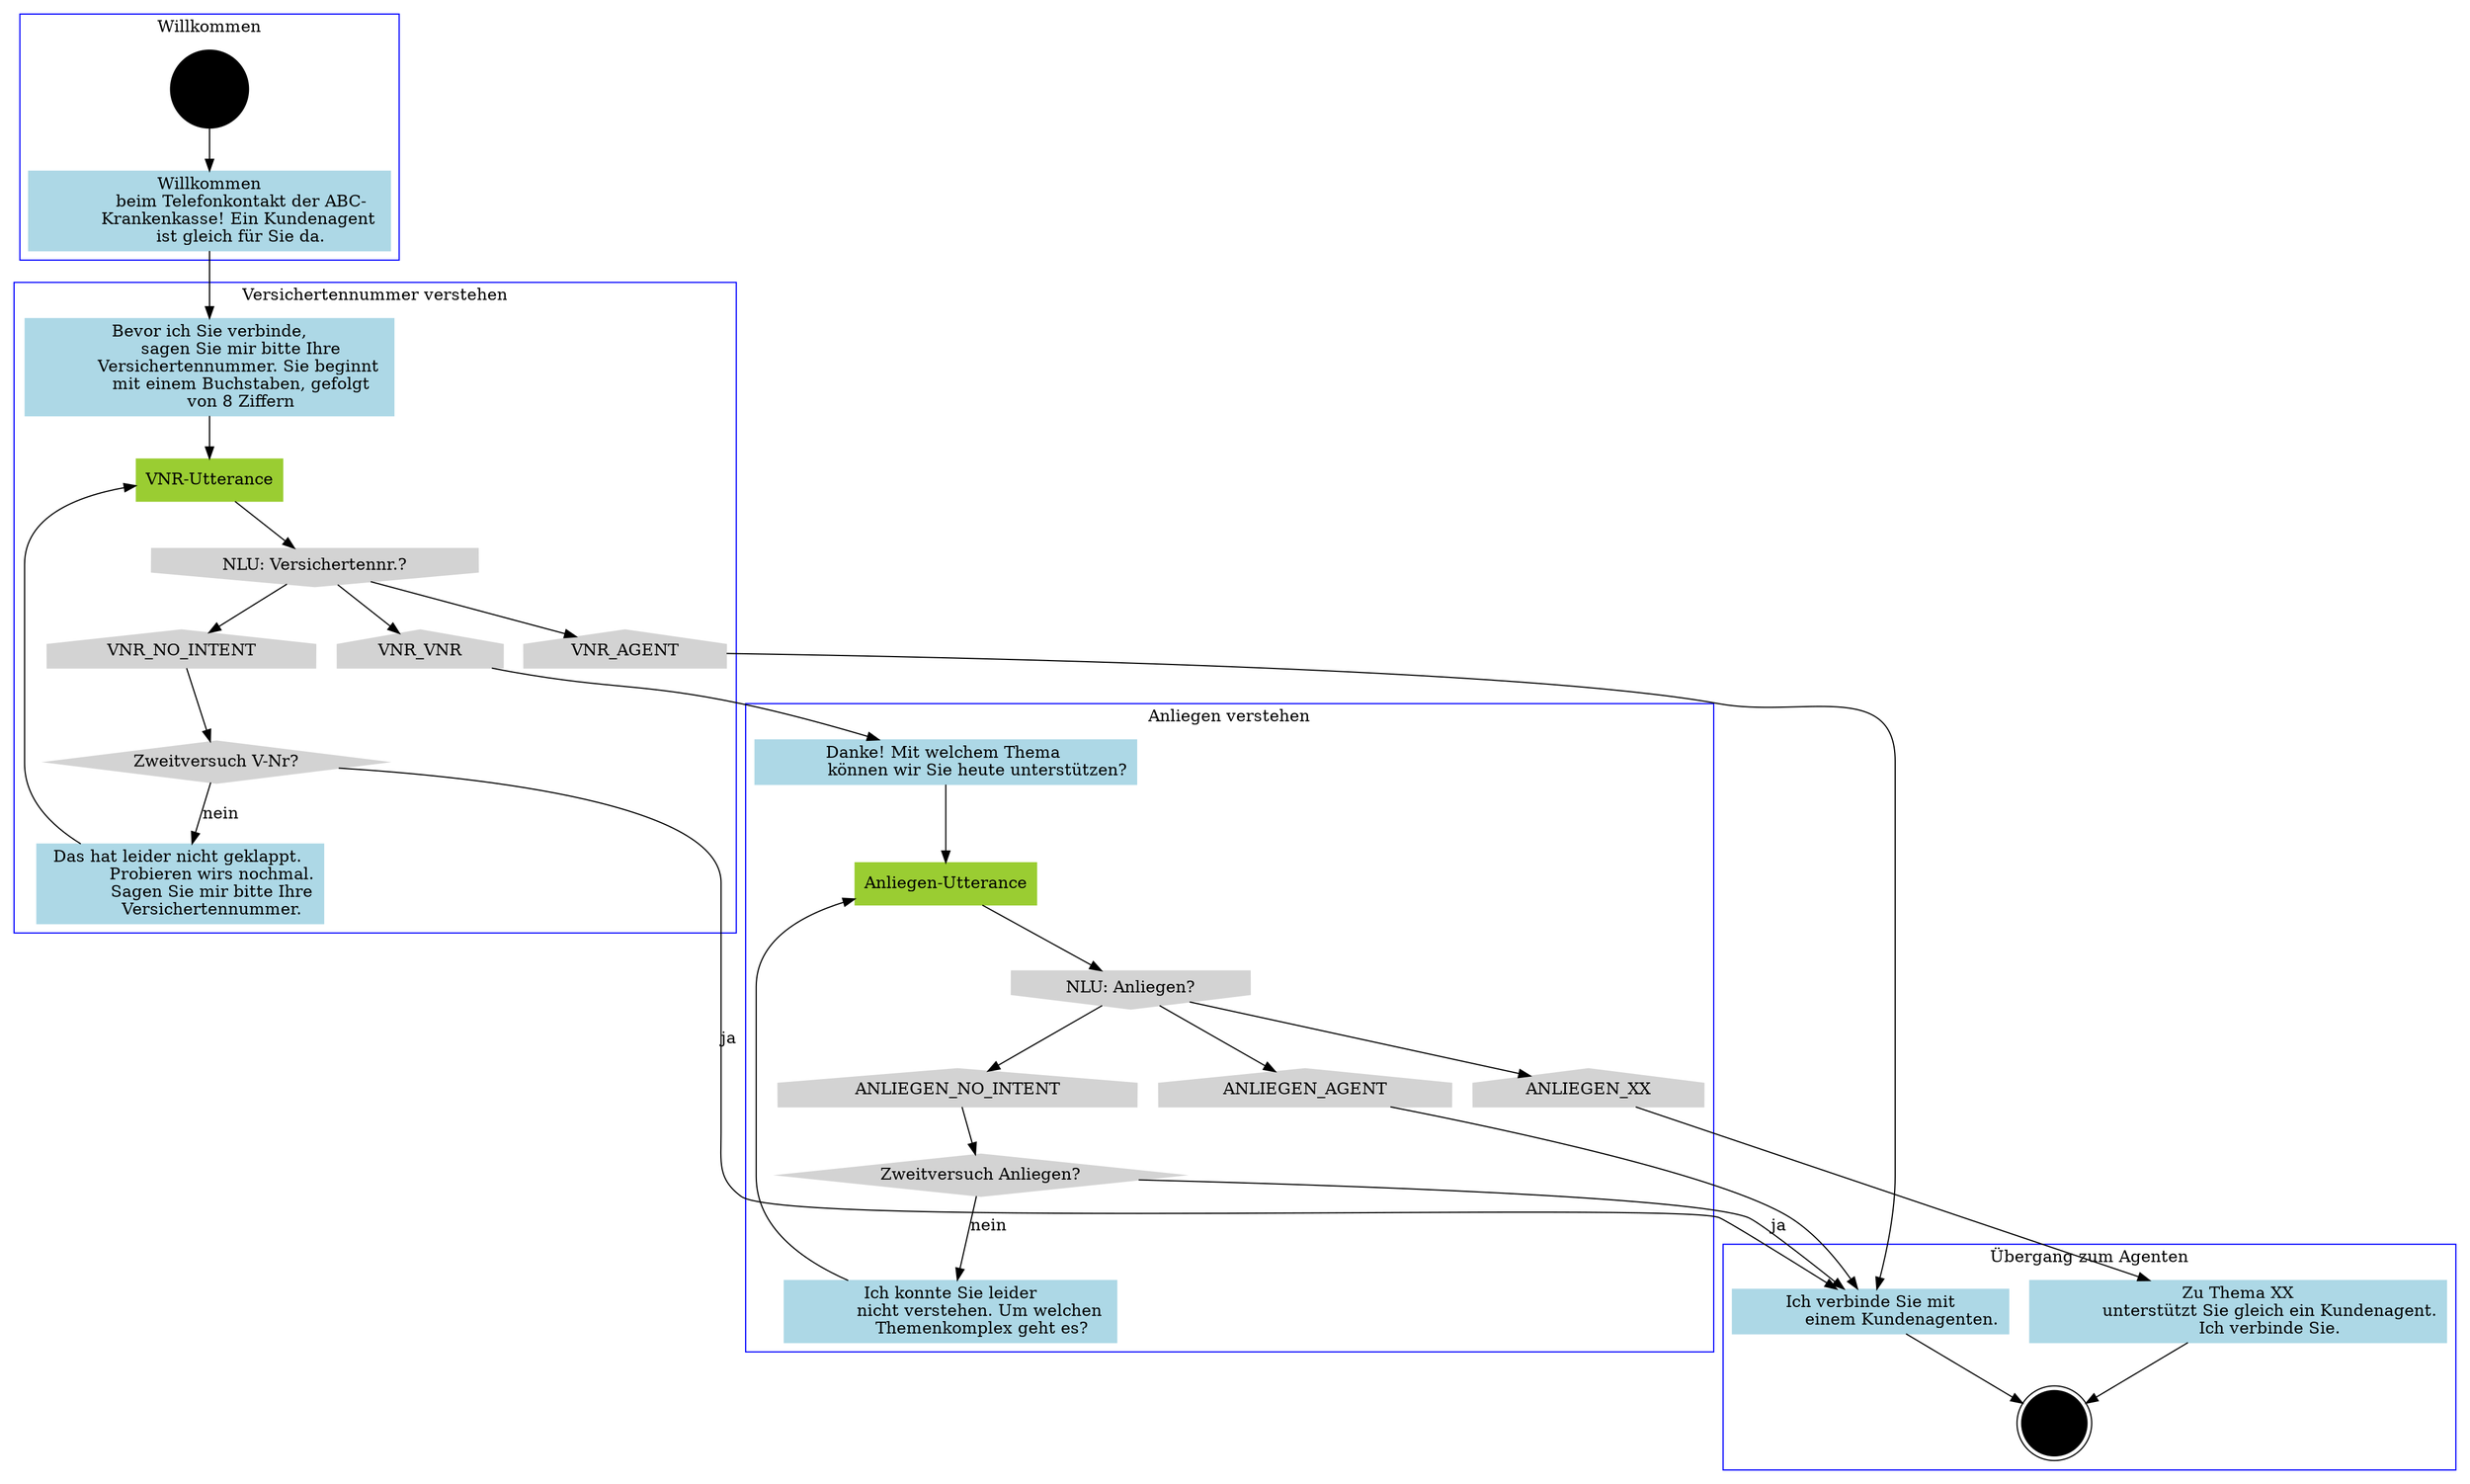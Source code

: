 digraph tel_flow {
// NODE DEFINITIONS
    // start nodes
    node[style=filled,shape=circle,color=black]
        start[shape=circle,color=black]

    // end nodes
    node[style=filled,shape=doublecircle,color=black]
        end[shape=doublecircle,color=black]

    // prompt nodes
    node[style=filled,shape=box,color=lightblue]
        prompt_welcome[label="Willkommen
            beim Telefonkontakt der ABC-
            Krankenkasse! Ein Kundenagent 
            ist gleich für Sie da."]
        prompt_vnr[label="Bevor ich Sie verbinde,
            sagen Sie mir bitte Ihre
            Versichertennummer. Sie beginnt 
            mit einem Buchstaben, gefolgt
            von 8 Ziffern"]
        prompt_vnr_fail[label="Das hat leider nicht geklappt. 
            Probieren wirs nochmal.
            Sagen Sie mir bitte Ihre
            Versichertennummer."]
        prompt_vnr_success[label="Danke! Mit welchem Thema 
            können wir Sie heute unterstützen?"]
        prompt_anliegen_success[label="Zu Thema XX
            unterstützt Sie gleich ein Kundenagent.
            Ich verbinde Sie."]
        prompt_connect_agent[label="Ich verbinde Sie mit
            einem Kundenagenten."]  
        prompt_nicht_verstanden_anliegen[label="Ich konnte Sie leider
            nicht verstehen. Um welchen 
            Themenkomplex geht es?"]

    // utterance nodes
    node[style=filled,shape=box,color=yellowgreen]
        utterance_vnr[label="VNR-Utterance"]
        utterance_anliegen[label="Anliegen-Utterance"]

    // nlu nodes
    node[style=filled,shape=invhouse,color=lightgray]
        nlu_vnr[label="NLU: Versichertennr.?"]
        nlu_anliegen[label="NLU: Anliegen?"]

    // intent nodes
    node[style=filled,shape=house,color=lightgray]
        intent_vnr_no_intent[label="VNR_NO_INTENT"]
        intent_vnr_agent[label="VNR_AGENT"]
        intent_vnr_vnr[label="VNR_VNR"]
        intent_anliegen_no_intent[label="ANLIEGEN_NO_INTENT"]
        intent_anliegen_agent[label="ANLIEGEN_AGENT"]
        intent_anliegen_xx[label="ANLIEGEN_XX"]
    
    // logic nodes
    node[style=filled,shape=diamond,color=lightgray]  
        logic_zweitversuch_vnr[label="Zweitversuch V-Nr?"]
        logic_zweitversuch_anliegen[label="Zweitversuch Anliegen?"]

// SUBGRAPH AND CONNECTION DEFINITIONS

subgraph cluster_welcome {
    label = "Willkommen"
    color = blue
    start -> prompt_welcome

}

subgraph cluster_vnr {
    label = "Versichertennummer verstehen"
    color = blue
    prompt_welcome -> prompt_vnr
    utterance_vnr -> nlu_vnr
    nlu_vnr -> intent_vnr_agent
    nlu_vnr -> intent_vnr_vnr
    nlu_vnr -> intent_vnr_no_intent
    intent_vnr_no_intent -> logic_zweitversuch_vnr
    prompt_vnr -> utterance_vnr
    logic_zweitversuch_vnr -> prompt_vnr_fail [label="nein"]
    prompt_vnr_fail -> utterance_vnr

}
    

subgraph cluster_anliegen {
    label = "Anliegen verstehen"
    color = blue
    prompt_vnr_success -> utterance_anliegen
    utterance_anliegen -> nlu_anliegen
    nlu_anliegen -> intent_anliegen_xx
    nlu_anliegen -> intent_anliegen_agent
    nlu_anliegen -> intent_anliegen_no_intent
    intent_anliegen_no_intent -> logic_zweitversuch_anliegen
    logic_zweitversuch_anliegen -> prompt_nicht_verstanden_anliegen [label="nein"]
    prompt_nicht_verstanden_anliegen -> utterance_anliegen
    intent_vnr_vnr -> prompt_vnr_success



}
subgraph cluster_to_agent {
    label = "Übergang zum Agenten"
    color = blue
    logic_zweitversuch_vnr -> prompt_connect_agent [label="ja"]
    logic_zweitversuch_anliegen -> prompt_connect_agent [label="ja"]
    intent_vnr_agent -> prompt_connect_agent
    intent_anliegen_agent -> prompt_connect_agent
    intent_anliegen_xx -> prompt_anliegen_success
    prompt_anliegen_success -> end
    prompt_connect_agent -> end


}

}






